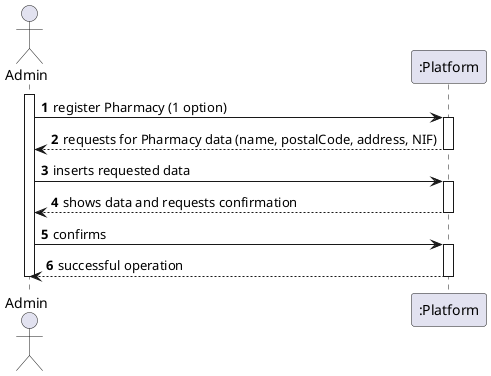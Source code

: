 @startuml
autonumber
actor "Admin" as ADM

activate ADM
ADM -> ":Platform" : register Pharmacy (1 option)
activate ":Platform"
":Platform" --> ADM : requests for Pharmacy data (name, postalCode, address, NIF)
deactivate ":Platform"

ADM -> ":Platform" : inserts requested data
activate ":Platform"
":Platform" --> ADM : shows data and requests confirmation
deactivate ":Platform"

ADM -> ":Platform" : confirms
activate ":Platform"
":Platform" --> ADM : successful operation
deactivate ":Platform"

deactivate ADM
@enduml
